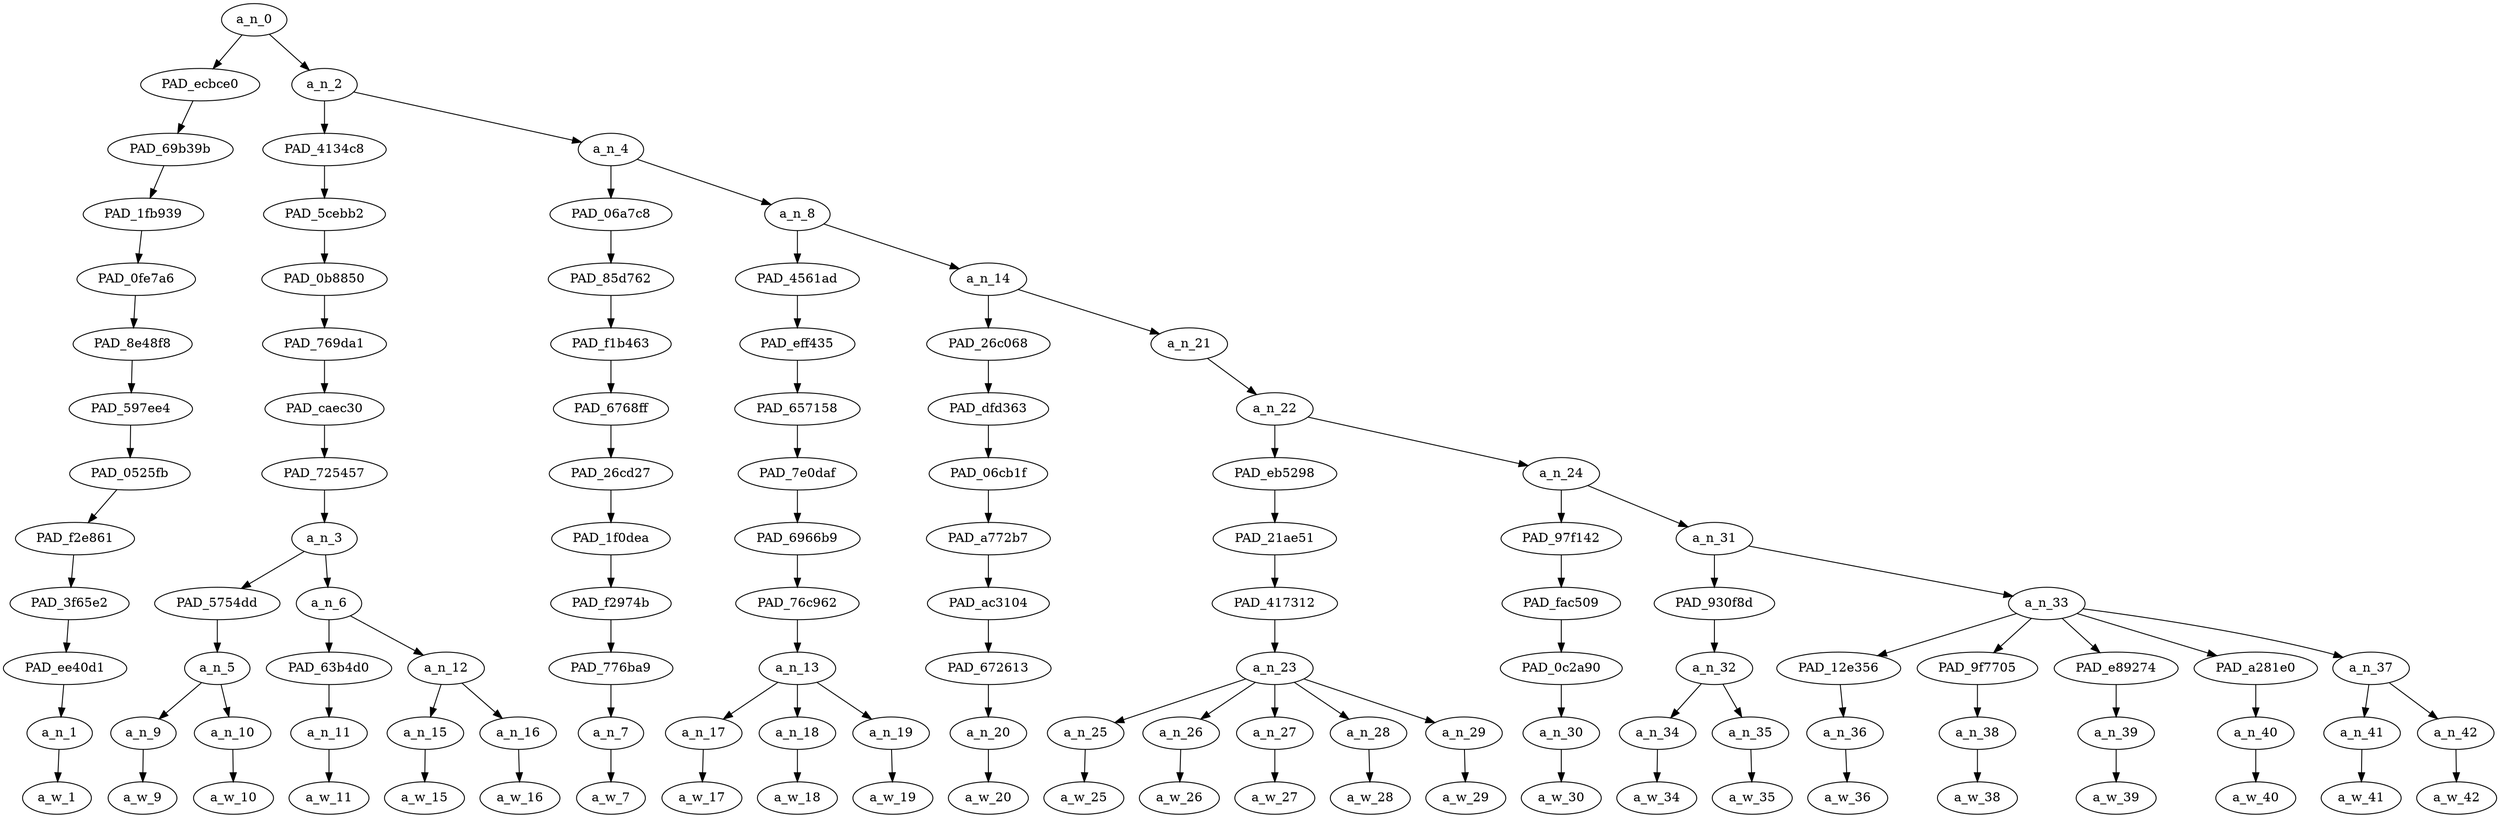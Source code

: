 strict digraph "" {
	a_n_0	[div_dir=-1,
		index=0,
		level=12,
		pos="2.7,12!",
		text_span="[0, 1, 2, 3, 4, 5, 6, 7, 8, 9, 10, 11, 12, 13, 14, 15, 16, 17, 18, 19, 20, 21, 22, 23, 24]",
		value=1.00000001];
	PAD_ecbce0	[div_dir=-1,
		index=0,
		level=11,
		pos="0.0,11!",
		text_span="[0]",
		value=0.05052176];
	a_n_0 -> PAD_ecbce0;
	a_n_2	[div_dir=-1,
		index=1,
		level=11,
		pos="5.4,11!",
		text_span="[1, 2, 3, 4, 5, 6, 7, 8, 9, 10, 11, 12, 13, 14, 15, 16, 17, 18, 19, 20, 21, 22, 23, 24]",
		value=0.94935519];
	a_n_0 -> a_n_2;
	PAD_69b39b	[div_dir=-1,
		index=0,
		level=10,
		pos="0.0,10!",
		text_span="[0]",
		value=0.05052176];
	PAD_ecbce0 -> PAD_69b39b;
	PAD_1fb939	[div_dir=-1,
		index=0,
		level=9,
		pos="0.0,9!",
		text_span="[0]",
		value=0.05052176];
	PAD_69b39b -> PAD_1fb939;
	PAD_0fe7a6	[div_dir=-1,
		index=0,
		level=8,
		pos="0.0,8!",
		text_span="[0]",
		value=0.05052176];
	PAD_1fb939 -> PAD_0fe7a6;
	PAD_8e48f8	[div_dir=-1,
		index=0,
		level=7,
		pos="0.0,7!",
		text_span="[0]",
		value=0.05052176];
	PAD_0fe7a6 -> PAD_8e48f8;
	PAD_597ee4	[div_dir=-1,
		index=0,
		level=6,
		pos="0.0,6!",
		text_span="[0]",
		value=0.05052176];
	PAD_8e48f8 -> PAD_597ee4;
	PAD_0525fb	[div_dir=-1,
		index=0,
		level=5,
		pos="0.0,5!",
		text_span="[0]",
		value=0.05052176];
	PAD_597ee4 -> PAD_0525fb;
	PAD_f2e861	[div_dir=-1,
		index=0,
		level=4,
		pos="0.0,4!",
		text_span="[0]",
		value=0.05052176];
	PAD_0525fb -> PAD_f2e861;
	PAD_3f65e2	[div_dir=-1,
		index=0,
		level=3,
		pos="0.0,3!",
		text_span="[0]",
		value=0.05052176];
	PAD_f2e861 -> PAD_3f65e2;
	PAD_ee40d1	[div_dir=-1,
		index=0,
		level=2,
		pos="0.0,2!",
		text_span="[0]",
		value=0.05052176];
	PAD_3f65e2 -> PAD_ee40d1;
	a_n_1	[div_dir=-1,
		index=0,
		level=1,
		pos="0.0,1!",
		text_span="[0]",
		value=0.05052176];
	PAD_ee40d1 -> a_n_1;
	a_w_1	[div_dir=0,
		index=0,
		level=0,
		pos="0,0!",
		text_span="[0]",
		value=dese];
	a_n_1 -> a_w_1;
	PAD_4134c8	[div_dir=-1,
		index=1,
		level=10,
		pos="2.625,10!",
		text_span="[1, 2, 3, 4, 5]",
		value=0.31623396];
	a_n_2 -> PAD_4134c8;
	a_n_4	[div_dir=-1,
		index=2,
		level=10,
		pos="8.175,10!",
		text_span="[6, 7, 8, 9, 10, 11, 12, 13, 14, 15, 16, 17, 18, 19, 20, 21, 22, 23, 24]",
		value=0.63303120];
	a_n_2 -> a_n_4;
	PAD_5cebb2	[div_dir=-1,
		index=1,
		level=9,
		pos="2.625,9!",
		text_span="[1, 2, 3, 4, 5]",
		value=0.31623396];
	PAD_4134c8 -> PAD_5cebb2;
	PAD_0b8850	[div_dir=-1,
		index=1,
		level=8,
		pos="2.625,8!",
		text_span="[1, 2, 3, 4, 5]",
		value=0.31623396];
	PAD_5cebb2 -> PAD_0b8850;
	PAD_769da1	[div_dir=-1,
		index=1,
		level=7,
		pos="2.625,7!",
		text_span="[1, 2, 3, 4, 5]",
		value=0.31623396];
	PAD_0b8850 -> PAD_769da1;
	PAD_caec30	[div_dir=-1,
		index=1,
		level=6,
		pos="2.625,6!",
		text_span="[1, 2, 3, 4, 5]",
		value=0.31623396];
	PAD_769da1 -> PAD_caec30;
	PAD_725457	[div_dir=-1,
		index=1,
		level=5,
		pos="2.625,5!",
		text_span="[1, 2, 3, 4, 5]",
		value=0.31623396];
	PAD_caec30 -> PAD_725457;
	a_n_3	[div_dir=-1,
		index=1,
		level=4,
		pos="2.625,4!",
		text_span="[1, 2, 3, 4, 5]",
		value=0.31623396];
	PAD_725457 -> a_n_3;
	PAD_5754dd	[div_dir=-1,
		index=1,
		level=3,
		pos="1.5,3!",
		text_span="[1, 2]",
		value=0.19961948];
	a_n_3 -> PAD_5754dd;
	a_n_6	[div_dir=-1,
		index=2,
		level=3,
		pos="3.75,3!",
		text_span="[3, 4, 5]",
		value=0.11651645];
	a_n_3 -> a_n_6;
	a_n_5	[div_dir=-1,
		index=1,
		level=2,
		pos="1.5,2!",
		text_span="[1, 2]",
		value=0.19961948];
	PAD_5754dd -> a_n_5;
	a_n_9	[div_dir=1,
		index=1,
		level=1,
		pos="1.0,1!",
		text_span="[1]",
		value=0.03670429];
	a_n_5 -> a_n_9;
	a_n_10	[div_dir=-1,
		index=2,
		level=1,
		pos="2.0,1!",
		text_span="[2]",
		value=0.16280019];
	a_n_5 -> a_n_10;
	a_w_9	[div_dir=0,
		index=1,
		level=0,
		pos="1,0!",
		text_span="[1]",
		value=two];
	a_n_9 -> a_w_9;
	a_w_10	[div_dir=0,
		index=2,
		level=0,
		pos="2,0!",
		text_span="[2]",
		value=dykes];
	a_n_10 -> a_w_10;
	PAD_63b4d0	[div_dir=1,
		index=2,
		level=2,
		pos="3.0,2!",
		text_span="[3]",
		value=0.02547782];
	a_n_6 -> PAD_63b4d0;
	a_n_12	[div_dir=-1,
		index=3,
		level=2,
		pos="4.5,2!",
		text_span="[4, 5]",
		value=0.09099970];
	a_n_6 -> a_n_12;
	a_n_11	[div_dir=1,
		index=3,
		level=1,
		pos="3.0,1!",
		text_span="[3]",
		value=0.02547782];
	PAD_63b4d0 -> a_n_11;
	a_w_11	[div_dir=0,
		index=3,
		level=0,
		pos="3,0!",
		text_span="[3]",
		value=on];
	a_n_11 -> a_w_11;
	a_n_15	[div_dir=-1,
		index=4,
		level=1,
		pos="4.0,1!",
		text_span="[4]",
		value=0.03627960];
	a_n_12 -> a_n_15;
	a_n_16	[div_dir=-1,
		index=5,
		level=1,
		pos="5.0,1!",
		text_span="[5]",
		value=0.05466929];
	a_n_12 -> a_n_16;
	a_w_15	[div_dir=0,
		index=4,
		level=0,
		pos="4,0!",
		text_span="[4]",
		value=fb];
	a_n_15 -> a_w_15;
	a_w_16	[div_dir=0,
		index=5,
		level=0,
		pos="5,0!",
		text_span="[5]",
		value=arguin];
	a_n_16 -> a_w_16;
	PAD_06a7c8	[div_dir=-1,
		index=2,
		level=9,
		pos="6.0,9!",
		text_span="[6]",
		value=0.04734512];
	a_n_4 -> PAD_06a7c8;
	a_n_8	[div_dir=-1,
		index=3,
		level=9,
		pos="10.35,9!",
		text_span="[7, 8, 9, 10, 11, 12, 13, 14, 15, 16, 17, 18, 19, 20, 21, 22, 23, 24]",
		value=0.58564001];
	a_n_4 -> a_n_8;
	PAD_85d762	[div_dir=-1,
		index=2,
		level=8,
		pos="6.0,8!",
		text_span="[6]",
		value=0.04734512];
	PAD_06a7c8 -> PAD_85d762;
	PAD_f1b463	[div_dir=-1,
		index=2,
		level=7,
		pos="6.0,7!",
		text_span="[6]",
		value=0.04734512];
	PAD_85d762 -> PAD_f1b463;
	PAD_6768ff	[div_dir=-1,
		index=2,
		level=6,
		pos="6.0,6!",
		text_span="[6]",
		value=0.04734512];
	PAD_f1b463 -> PAD_6768ff;
	PAD_26cd27	[div_dir=-1,
		index=2,
		level=5,
		pos="6.0,5!",
		text_span="[6]",
		value=0.04734512];
	PAD_6768ff -> PAD_26cd27;
	PAD_1f0dea	[div_dir=-1,
		index=2,
		level=4,
		pos="6.0,4!",
		text_span="[6]",
		value=0.04734512];
	PAD_26cd27 -> PAD_1f0dea;
	PAD_f2974b	[div_dir=-1,
		index=3,
		level=3,
		pos="6.0,3!",
		text_span="[6]",
		value=0.04734512];
	PAD_1f0dea -> PAD_f2974b;
	PAD_776ba9	[div_dir=-1,
		index=4,
		level=2,
		pos="6.0,2!",
		text_span="[6]",
		value=0.04734512];
	PAD_f2974b -> PAD_776ba9;
	a_n_7	[div_dir=-1,
		index=6,
		level=1,
		pos="6.0,1!",
		text_span="[6]",
		value=0.04734512];
	PAD_776ba9 -> a_n_7;
	a_w_7	[div_dir=0,
		index=6,
		level=0,
		pos="6,0!",
		text_span="[6]",
		value=postin];
	a_n_7 -> a_w_7;
	PAD_4561ad	[div_dir=1,
		index=3,
		level=8,
		pos="8.0,8!",
		text_span="[7, 8, 9]",
		value=0.09458087];
	a_n_8 -> PAD_4561ad;
	a_n_14	[div_dir=-1,
		index=4,
		level=8,
		pos="12.7,8!",
		text_span="[10, 11, 12, 13, 14, 15, 16, 17, 18, 19, 20, 21, 22, 23, 24]",
		value=0.49103571];
	a_n_8 -> a_n_14;
	PAD_eff435	[div_dir=1,
		index=3,
		level=7,
		pos="8.0,7!",
		text_span="[7, 8, 9]",
		value=0.09458087];
	PAD_4561ad -> PAD_eff435;
	PAD_657158	[div_dir=1,
		index=3,
		level=6,
		pos="8.0,6!",
		text_span="[7, 8, 9]",
		value=0.09458087];
	PAD_eff435 -> PAD_657158;
	PAD_7e0daf	[div_dir=1,
		index=3,
		level=5,
		pos="8.0,5!",
		text_span="[7, 8, 9]",
		value=0.09458087];
	PAD_657158 -> PAD_7e0daf;
	PAD_6966b9	[div_dir=1,
		index=3,
		level=4,
		pos="8.0,4!",
		text_span="[7, 8, 9]",
		value=0.09458087];
	PAD_7e0daf -> PAD_6966b9;
	PAD_76c962	[div_dir=1,
		index=4,
		level=3,
		pos="8.0,3!",
		text_span="[7, 8, 9]",
		value=0.09458087];
	PAD_6966b9 -> PAD_76c962;
	a_n_13	[div_dir=1,
		index=5,
		level=2,
		pos="8.0,2!",
		text_span="[7, 8, 9]",
		value=0.09458087];
	PAD_76c962 -> a_n_13;
	a_n_17	[div_dir=-1,
		index=7,
		level=1,
		pos="7.0,1!",
		text_span="[7]",
		value=0.01504466];
	a_n_13 -> a_n_17;
	a_n_18	[div_dir=1,
		index=8,
		level=1,
		pos="8.0,1!",
		text_span="[8]",
		value=0.01636242];
	a_n_13 -> a_n_18;
	a_n_19	[div_dir=1,
		index=9,
		level=1,
		pos="9.0,1!",
		text_span="[9]",
		value=0.06310526];
	a_n_13 -> a_n_19;
	a_w_17	[div_dir=0,
		index=7,
		level=0,
		pos="7,0!",
		text_span="[7]",
		value=each];
	a_n_17 -> a_w_17;
	a_w_18	[div_dir=0,
		index=8,
		level=0,
		pos="8,0!",
		text_span="[8]",
		value=other];
	a_n_18 -> a_w_18;
	a_w_19	[div_dir=0,
		index=9,
		level=0,
		pos="9,0!",
		text_span="[9]",
		value=pics];
	a_n_19 -> a_w_19;
	PAD_26c068	[div_dir=-1,
		index=4,
		level=7,
		pos="10.0,7!",
		text_span="[10]",
		value=0.04173036];
	a_n_14 -> PAD_26c068;
	a_n_21	[div_dir=-1,
		index=5,
		level=7,
		pos="15.4,7!",
		text_span="[11, 12, 13, 14, 15, 16, 17, 18, 19, 20, 21, 22, 23, 24]",
		value=0.44924749];
	a_n_14 -> a_n_21;
	PAD_dfd363	[div_dir=-1,
		index=4,
		level=6,
		pos="10.0,6!",
		text_span="[10]",
		value=0.04173036];
	PAD_26c068 -> PAD_dfd363;
	PAD_06cb1f	[div_dir=-1,
		index=4,
		level=5,
		pos="10.0,5!",
		text_span="[10]",
		value=0.04173036];
	PAD_dfd363 -> PAD_06cb1f;
	PAD_a772b7	[div_dir=-1,
		index=4,
		level=4,
		pos="10.0,4!",
		text_span="[10]",
		value=0.04173036];
	PAD_06cb1f -> PAD_a772b7;
	PAD_ac3104	[div_dir=-1,
		index=5,
		level=3,
		pos="10.0,3!",
		text_span="[10]",
		value=0.04173036];
	PAD_a772b7 -> PAD_ac3104;
	PAD_672613	[div_dir=-1,
		index=6,
		level=2,
		pos="10.0,2!",
		text_span="[10]",
		value=0.04173036];
	PAD_ac3104 -> PAD_672613;
	a_n_20	[div_dir=-1,
		index=10,
		level=1,
		pos="10.0,1!",
		text_span="[10]",
		value=0.04173036];
	PAD_672613 -> a_n_20;
	a_w_20	[div_dir=0,
		index=10,
		level=0,
		pos="10,0!",
		text_span="[10]",
		value=callin];
	a_n_20 -> a_w_20;
	a_n_22	[div_dir=-1,
		index=5,
		level=6,
		pos="15.4,6!",
		text_span="[11, 12, 13, 14, 15, 16, 17, 18, 19, 20, 21, 22, 23, 24]",
		value=0.44921240];
	a_n_21 -> a_n_22;
	PAD_eb5298	[div_dir=-1,
		index=5,
		level=5,
		pos="13.0,5!",
		text_span="[11, 12, 13, 14, 15]",
		value=0.15038053];
	a_n_22 -> PAD_eb5298;
	a_n_24	[div_dir=1,
		index=6,
		level=5,
		pos="17.8,5!",
		text_span="[16, 17, 18, 19, 20, 21, 22, 23, 24]",
		value=0.29879678];
	a_n_22 -> a_n_24;
	PAD_21ae51	[div_dir=-1,
		index=5,
		level=4,
		pos="13.0,4!",
		text_span="[11, 12, 13, 14, 15]",
		value=0.15038053];
	PAD_eb5298 -> PAD_21ae51;
	PAD_417312	[div_dir=-1,
		index=6,
		level=3,
		pos="13.0,3!",
		text_span="[11, 12, 13, 14, 15]",
		value=0.15038053];
	PAD_21ae51 -> PAD_417312;
	a_n_23	[div_dir=-1,
		index=7,
		level=2,
		pos="13.0,2!",
		text_span="[11, 12, 13, 14, 15]",
		value=0.15038053];
	PAD_417312 -> a_n_23;
	a_n_25	[div_dir=-1,
		index=11,
		level=1,
		pos="11.0,1!",
		text_span="[11]",
		value=0.01493935];
	a_n_23 -> a_n_25;
	a_n_26	[div_dir=1,
		index=12,
		level=1,
		pos="12.0,1!",
		text_span="[12]",
		value=0.01871674];
	a_n_23 -> a_n_26;
	a_n_27	[div_dir=-1,
		index=13,
		level=1,
		pos="13.0,1!",
		text_span="[13]",
		value=0.05281169];
	a_n_23 -> a_n_27;
	a_n_28	[div_dir=-1,
		index=14,
		level=1,
		pos="14.0,1!",
		text_span="[14]",
		value=0.04001959];
	a_n_23 -> a_n_28;
	a_n_29	[div_dir=-1,
		index=15,
		level=1,
		pos="15.0,1!",
		text_span="[15]",
		value=0.02375175];
	a_n_23 -> a_n_29;
	a_w_25	[div_dir=0,
		index=11,
		level=0,
		pos="11,0!",
		text_span="[11]",
		value=each1];
	a_n_25 -> a_w_25;
	a_w_26	[div_dir=0,
		index=12,
		level=0,
		pos="12,0!",
		text_span="[12]",
		value=other1];
	a_n_26 -> a_w_26;
	a_w_27	[div_dir=0,
		index=13,
		level=0,
		pos="13,0!",
		text_span="[13]",
		value=ugly];
	a_n_27 -> a_w_27;
	a_w_28	[div_dir=0,
		index=14,
		level=0,
		pos="14,0!",
		text_span="[14]",
		value=sb];
	a_n_28 -> a_w_28;
	a_w_29	[div_dir=0,
		index=15,
		level=0,
		pos="15,0!",
		text_span="[15]",
		value=den];
	a_n_29 -> a_w_29;
	PAD_97f142	[div_dir=1,
		index=6,
		level=4,
		pos="16.0,4!",
		text_span="[16]",
		value=0.03176852];
	a_n_24 -> PAD_97f142;
	a_n_31	[div_dir=1,
		index=7,
		level=4,
		pos="19.6,4!",
		text_span="[17, 18, 19, 20, 21, 22, 23, 24]",
		value=0.26697521];
	a_n_24 -> a_n_31;
	PAD_fac509	[div_dir=1,
		index=7,
		level=3,
		pos="16.0,3!",
		text_span="[16]",
		value=0.03176852];
	PAD_97f142 -> PAD_fac509;
	PAD_0c2a90	[div_dir=1,
		index=8,
		level=2,
		pos="16.0,2!",
		text_span="[16]",
		value=0.03176852];
	PAD_fac509 -> PAD_0c2a90;
	a_n_30	[div_dir=1,
		index=16,
		level=1,
		pos="16.0,1!",
		text_span="[16]",
		value=0.03176852];
	PAD_0c2a90 -> a_n_30;
	a_w_30	[div_dir=0,
		index=16,
		level=0,
		pos="16,0!",
		text_span="[16]",
		value=commented];
	a_n_30 -> a_w_30;
	PAD_930f8d	[div_dir=1,
		index=8,
		level=3,
		pos="17.5,3!",
		text_span="[17, 18]",
		value=0.03714170];
	a_n_31 -> PAD_930f8d;
	a_n_33	[div_dir=1,
		index=9,
		level=3,
		pos="21.7,3!",
		text_span="[19, 20, 21, 22, 23, 24]",
		value=0.22980919];
	a_n_31 -> a_n_33;
	a_n_32	[div_dir=1,
		index=9,
		level=2,
		pos="17.5,2!",
		text_span="[17, 18]",
		value=0.03714170];
	PAD_930f8d -> a_n_32;
	a_n_34	[div_dir=-1,
		index=17,
		level=1,
		pos="17.0,1!",
		text_span="[17]",
		value=0.02371448];
	a_n_32 -> a_n_34;
	a_n_35	[div_dir=1,
		index=18,
		level=1,
		pos="18.0,1!",
		text_span="[18]",
		value=0.01341665];
	a_n_32 -> a_n_35;
	a_w_34	[div_dir=0,
		index=17,
		level=0,
		pos="17,0!",
		text_span="[17]",
		value=you];
	a_n_34 -> a_w_34;
	a_w_35	[div_dir=0,
		index=18,
		level=0,
		pos="18,0!",
		text_span="[18]",
		value=all];
	a_n_35 -> a_w_35;
	PAD_12e356	[div_dir=-1,
		index=10,
		level=2,
		pos="19.0,2!",
		text_span="[19]",
		value=0.03423151];
	a_n_33 -> PAD_12e356;
	PAD_9f7705	[div_dir=1,
		index=12,
		level=2,
		pos="22.0,2!",
		text_span="[22]",
		value=0.02727515];
	a_n_33 -> PAD_9f7705;
	PAD_e89274	[div_dir=-1,
		index=13,
		level=2,
		pos="23.0,2!",
		text_span="[23]",
		value=0.02160716];
	a_n_33 -> PAD_e89274;
	PAD_a281e0	[div_dir=-1,
		index=14,
		level=2,
		pos="24.0,2!",
		text_span="[24]",
		value=0.05350869];
	a_n_33 -> PAD_a281e0;
	a_n_37	[div_dir=1,
		index=11,
		level=2,
		pos="20.5,2!",
		text_span="[20, 21]",
		value=0.09316477];
	a_n_33 -> a_n_37;
	a_n_36	[div_dir=-1,
		index=19,
		level=1,
		pos="19.0,1!",
		text_span="[19]",
		value=0.03423151];
	PAD_12e356 -> a_n_36;
	a_w_36	[div_dir=0,
		index=19,
		level=0,
		pos="19,0!",
		text_span="[19]",
		value=havin];
	a_n_36 -> a_w_36;
	a_n_38	[div_dir=1,
		index=22,
		level=1,
		pos="22.0,1!",
		text_span="[22]",
		value=0.02727515];
	PAD_9f7705 -> a_n_38;
	a_w_38	[div_dir=0,
		index=22,
		level=0,
		pos="22,0!",
		text_span="[22]",
		value=off];
	a_n_38 -> a_w_38;
	a_n_39	[div_dir=-1,
		index=23,
		level=1,
		pos="23.0,1!",
		text_span="[23]",
		value=0.02160716];
	PAD_e89274 -> a_n_39;
	a_w_39	[div_dir=0,
		index=23,
		level=0,
		pos="23,0!",
		text_span="[23]",
		value=im];
	a_n_39 -> a_w_39;
	a_n_40	[div_dir=-1,
		index=24,
		level=1,
		pos="24.0,1!",
		text_span="[24]",
		value=0.05350869];
	PAD_a281e0 -> a_n_40;
	a_w_40	[div_dir=0,
		index=24,
		level=0,
		pos="24,0!",
		text_span="[24]",
		value=ctfu];
	a_n_40 -> a_w_40;
	a_n_41	[div_dir=-1,
		index=20,
		level=1,
		pos="20.0,1!",
		text_span="[20]",
		value=0.01914611];
	a_n_37 -> a_n_41;
	a_n_42	[div_dir=1,
		index=21,
		level=1,
		pos="21.0,1!",
		text_span="[21]",
		value=0.07394901];
	a_n_37 -> a_n_42;
	a_w_41	[div_dir=0,
		index=20,
		level=0,
		pos="20,0!",
		text_span="[20]",
		value=a];
	a_n_41 -> a_w_41;
	a_w_42	[div_dir=0,
		index=21,
		level=0,
		pos="21,0!",
		text_span="[21]",
		value=dyke];
	a_n_42 -> a_w_42;
}

